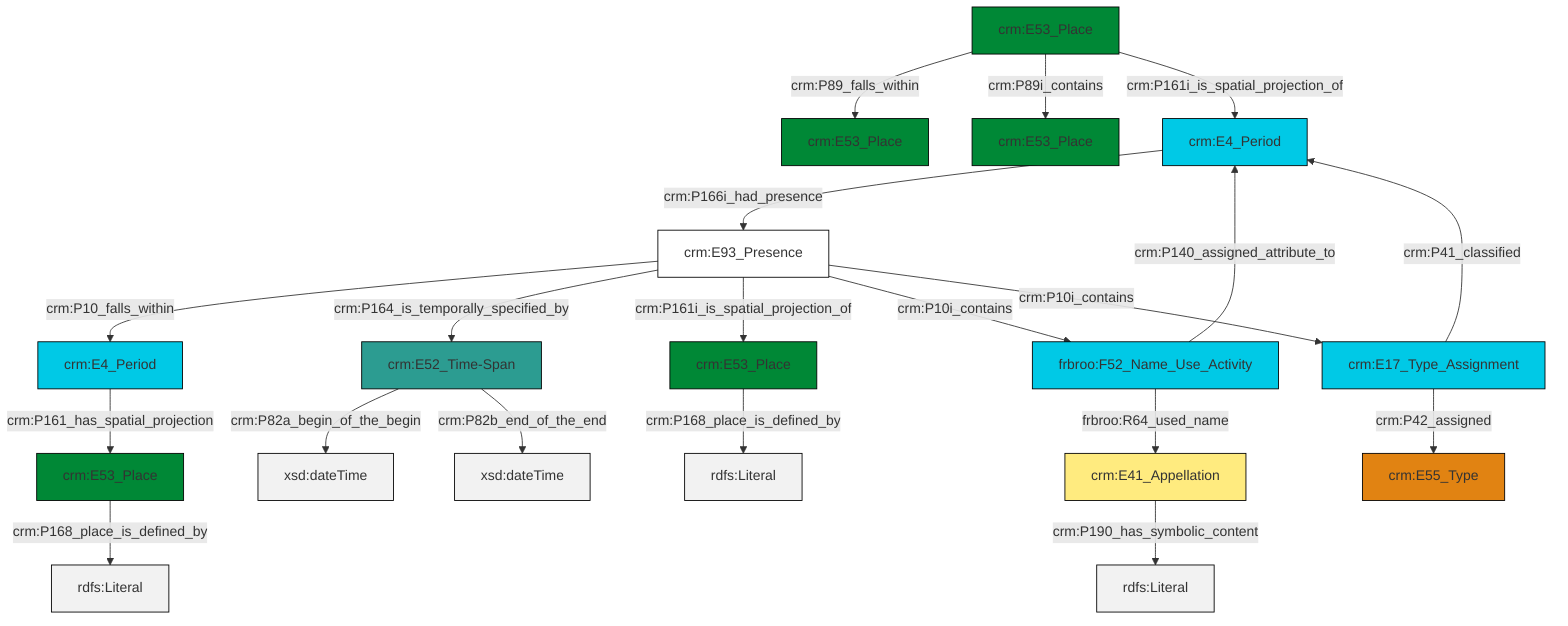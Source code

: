 graph TD
classDef Literal fill:#f2f2f2,stroke:#000000;
classDef CRM_Entity fill:#FFFFFF,stroke:#000000;
classDef Temporal_Entity fill:#00C9E6, stroke:#000000;
classDef Type fill:#E18312, stroke:#000000;
classDef Time-Span fill:#2C9C91, stroke:#000000;
classDef Appellation fill:#FFEB7F, stroke:#000000;
classDef Place fill:#008836, stroke:#000000;
classDef Persistent_Item fill:#B266B2, stroke:#000000;
classDef Conceptual_Object fill:#FFD700, stroke:#000000;
classDef Physical_Thing fill:#D2B48C, stroke:#000000;
classDef Actor fill:#f58aad, stroke:#000000;
classDef PC_Classes fill:#4ce600, stroke:#000000;
classDef Multi fill:#cccccc,stroke:#000000;

0["crm:E53_Place"]:::Place -->|crm:P89_falls_within| 1["crm:E53_Place"]:::Place
4["frbroo:F52_Name_Use_Activity"]:::Temporal_Entity -->|frbroo:R64_used_name| 2["crm:E41_Appellation"]:::Appellation
7["crm:E4_Period"]:::Temporal_Entity -->|crm:P166i_had_presence| 8["crm:E93_Presence"]:::CRM_Entity
0["crm:E53_Place"]:::Place -->|crm:P89i_contains| 5["crm:E53_Place"]:::Place
9["crm:E53_Place"]:::Place -->|crm:P168_place_is_defined_by| 10[rdfs:Literal]:::Literal
8["crm:E93_Presence"]:::CRM_Entity -->|crm:P10_falls_within| 14["crm:E4_Period"]:::Temporal_Entity
14["crm:E4_Period"]:::Temporal_Entity -->|crm:P161_has_spatial_projection| 16["crm:E53_Place"]:::Place
4["frbroo:F52_Name_Use_Activity"]:::Temporal_Entity -->|crm:P140_assigned_attribute_to| 7["crm:E4_Period"]:::Temporal_Entity
20["crm:E52_Time-Span"]:::Time-Span -->|crm:P82a_begin_of_the_begin| 21[xsd:dateTime]:::Literal
12["crm:E17_Type_Assignment"]:::Temporal_Entity -->|crm:P41_classified| 7["crm:E4_Period"]:::Temporal_Entity
8["crm:E93_Presence"]:::CRM_Entity -->|crm:P164_is_temporally_specified_by| 20["crm:E52_Time-Span"]:::Time-Span
0["crm:E53_Place"]:::Place -->|crm:P161i_is_spatial_projection_of| 7["crm:E4_Period"]:::Temporal_Entity
12["crm:E17_Type_Assignment"]:::Temporal_Entity -->|crm:P42_assigned| 25["crm:E55_Type"]:::Type
20["crm:E52_Time-Span"]:::Time-Span -->|crm:P82b_end_of_the_end| 26[xsd:dateTime]:::Literal
8["crm:E93_Presence"]:::CRM_Entity -->|crm:P161i_is_spatial_projection_of| 9["crm:E53_Place"]:::Place
16["crm:E53_Place"]:::Place -->|crm:P168_place_is_defined_by| 27[rdfs:Literal]:::Literal
8["crm:E93_Presence"]:::CRM_Entity -->|crm:P10i_contains| 4["frbroo:F52_Name_Use_Activity"]:::Temporal_Entity
2["crm:E41_Appellation"]:::Appellation -->|crm:P190_has_symbolic_content| 28[rdfs:Literal]:::Literal
8["crm:E93_Presence"]:::CRM_Entity -->|crm:P10i_contains| 12["crm:E17_Type_Assignment"]:::Temporal_Entity